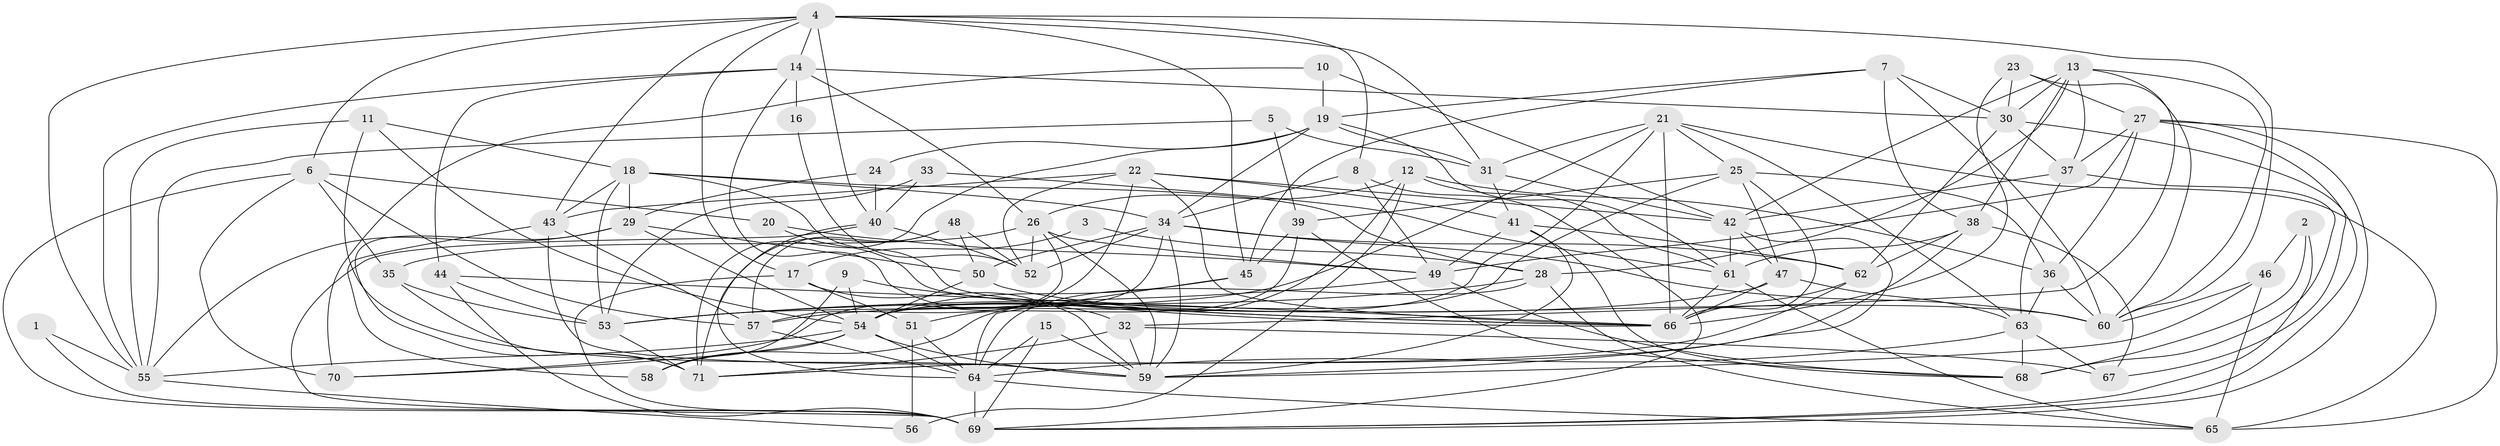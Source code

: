 // original degree distribution, {4: 0.2535211267605634, 3: 0.28169014084507044, 6: 0.07746478873239436, 5: 0.22535211267605634, 2: 0.11971830985915492, 7: 0.035211267605633804, 9: 0.007042253521126761}
// Generated by graph-tools (version 1.1) at 2025/26/03/09/25 03:26:18]
// undirected, 71 vertices, 205 edges
graph export_dot {
graph [start="1"]
  node [color=gray90,style=filled];
  1;
  2;
  3;
  4;
  5;
  6;
  7;
  8;
  9;
  10;
  11;
  12;
  13;
  14;
  15;
  16;
  17;
  18;
  19;
  20;
  21;
  22;
  23;
  24;
  25;
  26;
  27;
  28;
  29;
  30;
  31;
  32;
  33;
  34;
  35;
  36;
  37;
  38;
  39;
  40;
  41;
  42;
  43;
  44;
  45;
  46;
  47;
  48;
  49;
  50;
  51;
  52;
  53;
  54;
  55;
  56;
  57;
  58;
  59;
  60;
  61;
  62;
  63;
  64;
  65;
  66;
  67;
  68;
  69;
  70;
  71;
  1 -- 55 [weight=1.0];
  1 -- 69 [weight=1.0];
  2 -- 46 [weight=1.0];
  2 -- 68 [weight=1.0];
  2 -- 69 [weight=1.0];
  3 -- 17 [weight=1.0];
  3 -- 28 [weight=1.0];
  4 -- 6 [weight=1.0];
  4 -- 8 [weight=1.0];
  4 -- 14 [weight=1.0];
  4 -- 17 [weight=1.0];
  4 -- 31 [weight=1.0];
  4 -- 40 [weight=1.0];
  4 -- 43 [weight=1.0];
  4 -- 45 [weight=1.0];
  4 -- 55 [weight=1.0];
  4 -- 60 [weight=1.0];
  5 -- 31 [weight=1.0];
  5 -- 39 [weight=1.0];
  5 -- 55 [weight=1.0];
  6 -- 20 [weight=1.0];
  6 -- 35 [weight=1.0];
  6 -- 57 [weight=1.0];
  6 -- 69 [weight=1.0];
  6 -- 70 [weight=1.0];
  7 -- 19 [weight=1.0];
  7 -- 30 [weight=1.0];
  7 -- 38 [weight=1.0];
  7 -- 45 [weight=1.0];
  7 -- 60 [weight=1.0];
  8 -- 34 [weight=1.0];
  8 -- 49 [weight=1.0];
  8 -- 69 [weight=1.0];
  9 -- 54 [weight=1.0];
  9 -- 58 [weight=1.0];
  9 -- 66 [weight=1.0];
  10 -- 19 [weight=1.0];
  10 -- 42 [weight=1.0];
  10 -- 70 [weight=1.0];
  11 -- 18 [weight=1.0];
  11 -- 54 [weight=1.0];
  11 -- 55 [weight=1.0];
  11 -- 59 [weight=1.0];
  12 -- 26 [weight=1.0];
  12 -- 36 [weight=1.0];
  12 -- 56 [weight=1.0];
  12 -- 58 [weight=1.0];
  12 -- 61 [weight=1.0];
  13 -- 28 [weight=1.0];
  13 -- 30 [weight=1.0];
  13 -- 32 [weight=1.0];
  13 -- 37 [weight=1.0];
  13 -- 38 [weight=1.0];
  13 -- 42 [weight=1.0];
  13 -- 60 [weight=1.0];
  14 -- 16 [weight=1.0];
  14 -- 26 [weight=1.0];
  14 -- 30 [weight=1.0];
  14 -- 32 [weight=1.0];
  14 -- 44 [weight=1.0];
  14 -- 55 [weight=1.0];
  15 -- 59 [weight=1.0];
  15 -- 64 [weight=2.0];
  15 -- 69 [weight=1.0];
  16 -- 52 [weight=1.0];
  17 -- 51 [weight=1.0];
  17 -- 59 [weight=1.0];
  17 -- 69 [weight=1.0];
  18 -- 28 [weight=1.0];
  18 -- 29 [weight=1.0];
  18 -- 34 [weight=1.0];
  18 -- 43 [weight=1.0];
  18 -- 53 [weight=1.0];
  18 -- 66 [weight=1.0];
  19 -- 24 [weight=1.0];
  19 -- 31 [weight=1.0];
  19 -- 34 [weight=1.0];
  19 -- 61 [weight=1.0];
  19 -- 71 [weight=1.0];
  20 -- 49 [weight=1.0];
  20 -- 66 [weight=1.0];
  21 -- 25 [weight=1.0];
  21 -- 31 [weight=1.0];
  21 -- 53 [weight=1.0];
  21 -- 54 [weight=1.0];
  21 -- 63 [weight=1.0];
  21 -- 65 [weight=1.0];
  21 -- 66 [weight=1.0];
  22 -- 41 [weight=1.0];
  22 -- 42 [weight=1.0];
  22 -- 43 [weight=1.0];
  22 -- 52 [weight=1.0];
  22 -- 66 [weight=1.0];
  22 -- 70 [weight=1.0];
  23 -- 27 [weight=1.0];
  23 -- 30 [weight=1.0];
  23 -- 60 [weight=1.0];
  23 -- 66 [weight=1.0];
  24 -- 29 [weight=1.0];
  24 -- 40 [weight=1.0];
  25 -- 36 [weight=1.0];
  25 -- 39 [weight=1.0];
  25 -- 47 [weight=1.0];
  25 -- 54 [weight=1.0];
  25 -- 66 [weight=1.0];
  26 -- 35 [weight=1.0];
  26 -- 49 [weight=1.0];
  26 -- 52 [weight=1.0];
  26 -- 57 [weight=1.0];
  26 -- 59 [weight=1.0];
  27 -- 36 [weight=1.0];
  27 -- 37 [weight=1.0];
  27 -- 49 [weight=1.0];
  27 -- 65 [weight=1.0];
  27 -- 67 [weight=1.0];
  27 -- 69 [weight=1.0];
  28 -- 53 [weight=1.0];
  28 -- 64 [weight=1.0];
  28 -- 65 [weight=1.0];
  29 -- 50 [weight=1.0];
  29 -- 54 [weight=1.0];
  29 -- 55 [weight=1.0];
  29 -- 71 [weight=2.0];
  30 -- 37 [weight=1.0];
  30 -- 62 [weight=1.0];
  30 -- 69 [weight=1.0];
  31 -- 41 [weight=1.0];
  31 -- 42 [weight=1.0];
  32 -- 59 [weight=1.0];
  32 -- 67 [weight=1.0];
  32 -- 71 [weight=1.0];
  33 -- 40 [weight=1.0];
  33 -- 53 [weight=1.0];
  33 -- 61 [weight=1.0];
  34 -- 50 [weight=1.0];
  34 -- 52 [weight=1.0];
  34 -- 54 [weight=1.0];
  34 -- 59 [weight=1.0];
  34 -- 60 [weight=1.0];
  34 -- 62 [weight=1.0];
  35 -- 53 [weight=1.0];
  35 -- 71 [weight=1.0];
  36 -- 60 [weight=1.0];
  36 -- 63 [weight=2.0];
  37 -- 42 [weight=1.0];
  37 -- 63 [weight=1.0];
  37 -- 68 [weight=1.0];
  38 -- 61 [weight=1.0];
  38 -- 62 [weight=1.0];
  38 -- 67 [weight=1.0];
  38 -- 71 [weight=1.0];
  39 -- 45 [weight=1.0];
  39 -- 51 [weight=1.0];
  39 -- 68 [weight=1.0];
  40 -- 52 [weight=1.0];
  40 -- 64 [weight=1.0];
  40 -- 69 [weight=1.0];
  41 -- 49 [weight=1.0];
  41 -- 59 [weight=2.0];
  41 -- 62 [weight=1.0];
  41 -- 68 [weight=1.0];
  42 -- 47 [weight=1.0];
  42 -- 59 [weight=1.0];
  42 -- 61 [weight=1.0];
  43 -- 57 [weight=1.0];
  43 -- 58 [weight=1.0];
  43 -- 59 [weight=1.0];
  44 -- 53 [weight=1.0];
  44 -- 66 [weight=2.0];
  44 -- 69 [weight=1.0];
  45 -- 54 [weight=1.0];
  45 -- 64 [weight=1.0];
  46 -- 59 [weight=1.0];
  46 -- 60 [weight=1.0];
  46 -- 65 [weight=1.0];
  47 -- 57 [weight=1.0];
  47 -- 63 [weight=1.0];
  47 -- 66 [weight=1.0];
  48 -- 50 [weight=1.0];
  48 -- 52 [weight=1.0];
  48 -- 57 [weight=1.0];
  48 -- 71 [weight=1.0];
  49 -- 53 [weight=1.0];
  49 -- 68 [weight=1.0];
  50 -- 54 [weight=1.0];
  50 -- 60 [weight=1.0];
  51 -- 56 [weight=1.0];
  51 -- 64 [weight=1.0];
  53 -- 71 [weight=1.0];
  54 -- 55 [weight=1.0];
  54 -- 58 [weight=1.0];
  54 -- 59 [weight=1.0];
  54 -- 64 [weight=1.0];
  54 -- 70 [weight=1.0];
  55 -- 56 [weight=1.0];
  57 -- 64 [weight=1.0];
  61 -- 65 [weight=1.0];
  61 -- 66 [weight=2.0];
  62 -- 66 [weight=2.0];
  62 -- 71 [weight=1.0];
  63 -- 64 [weight=1.0];
  63 -- 67 [weight=1.0];
  63 -- 68 [weight=1.0];
  64 -- 65 [weight=1.0];
  64 -- 69 [weight=1.0];
}
